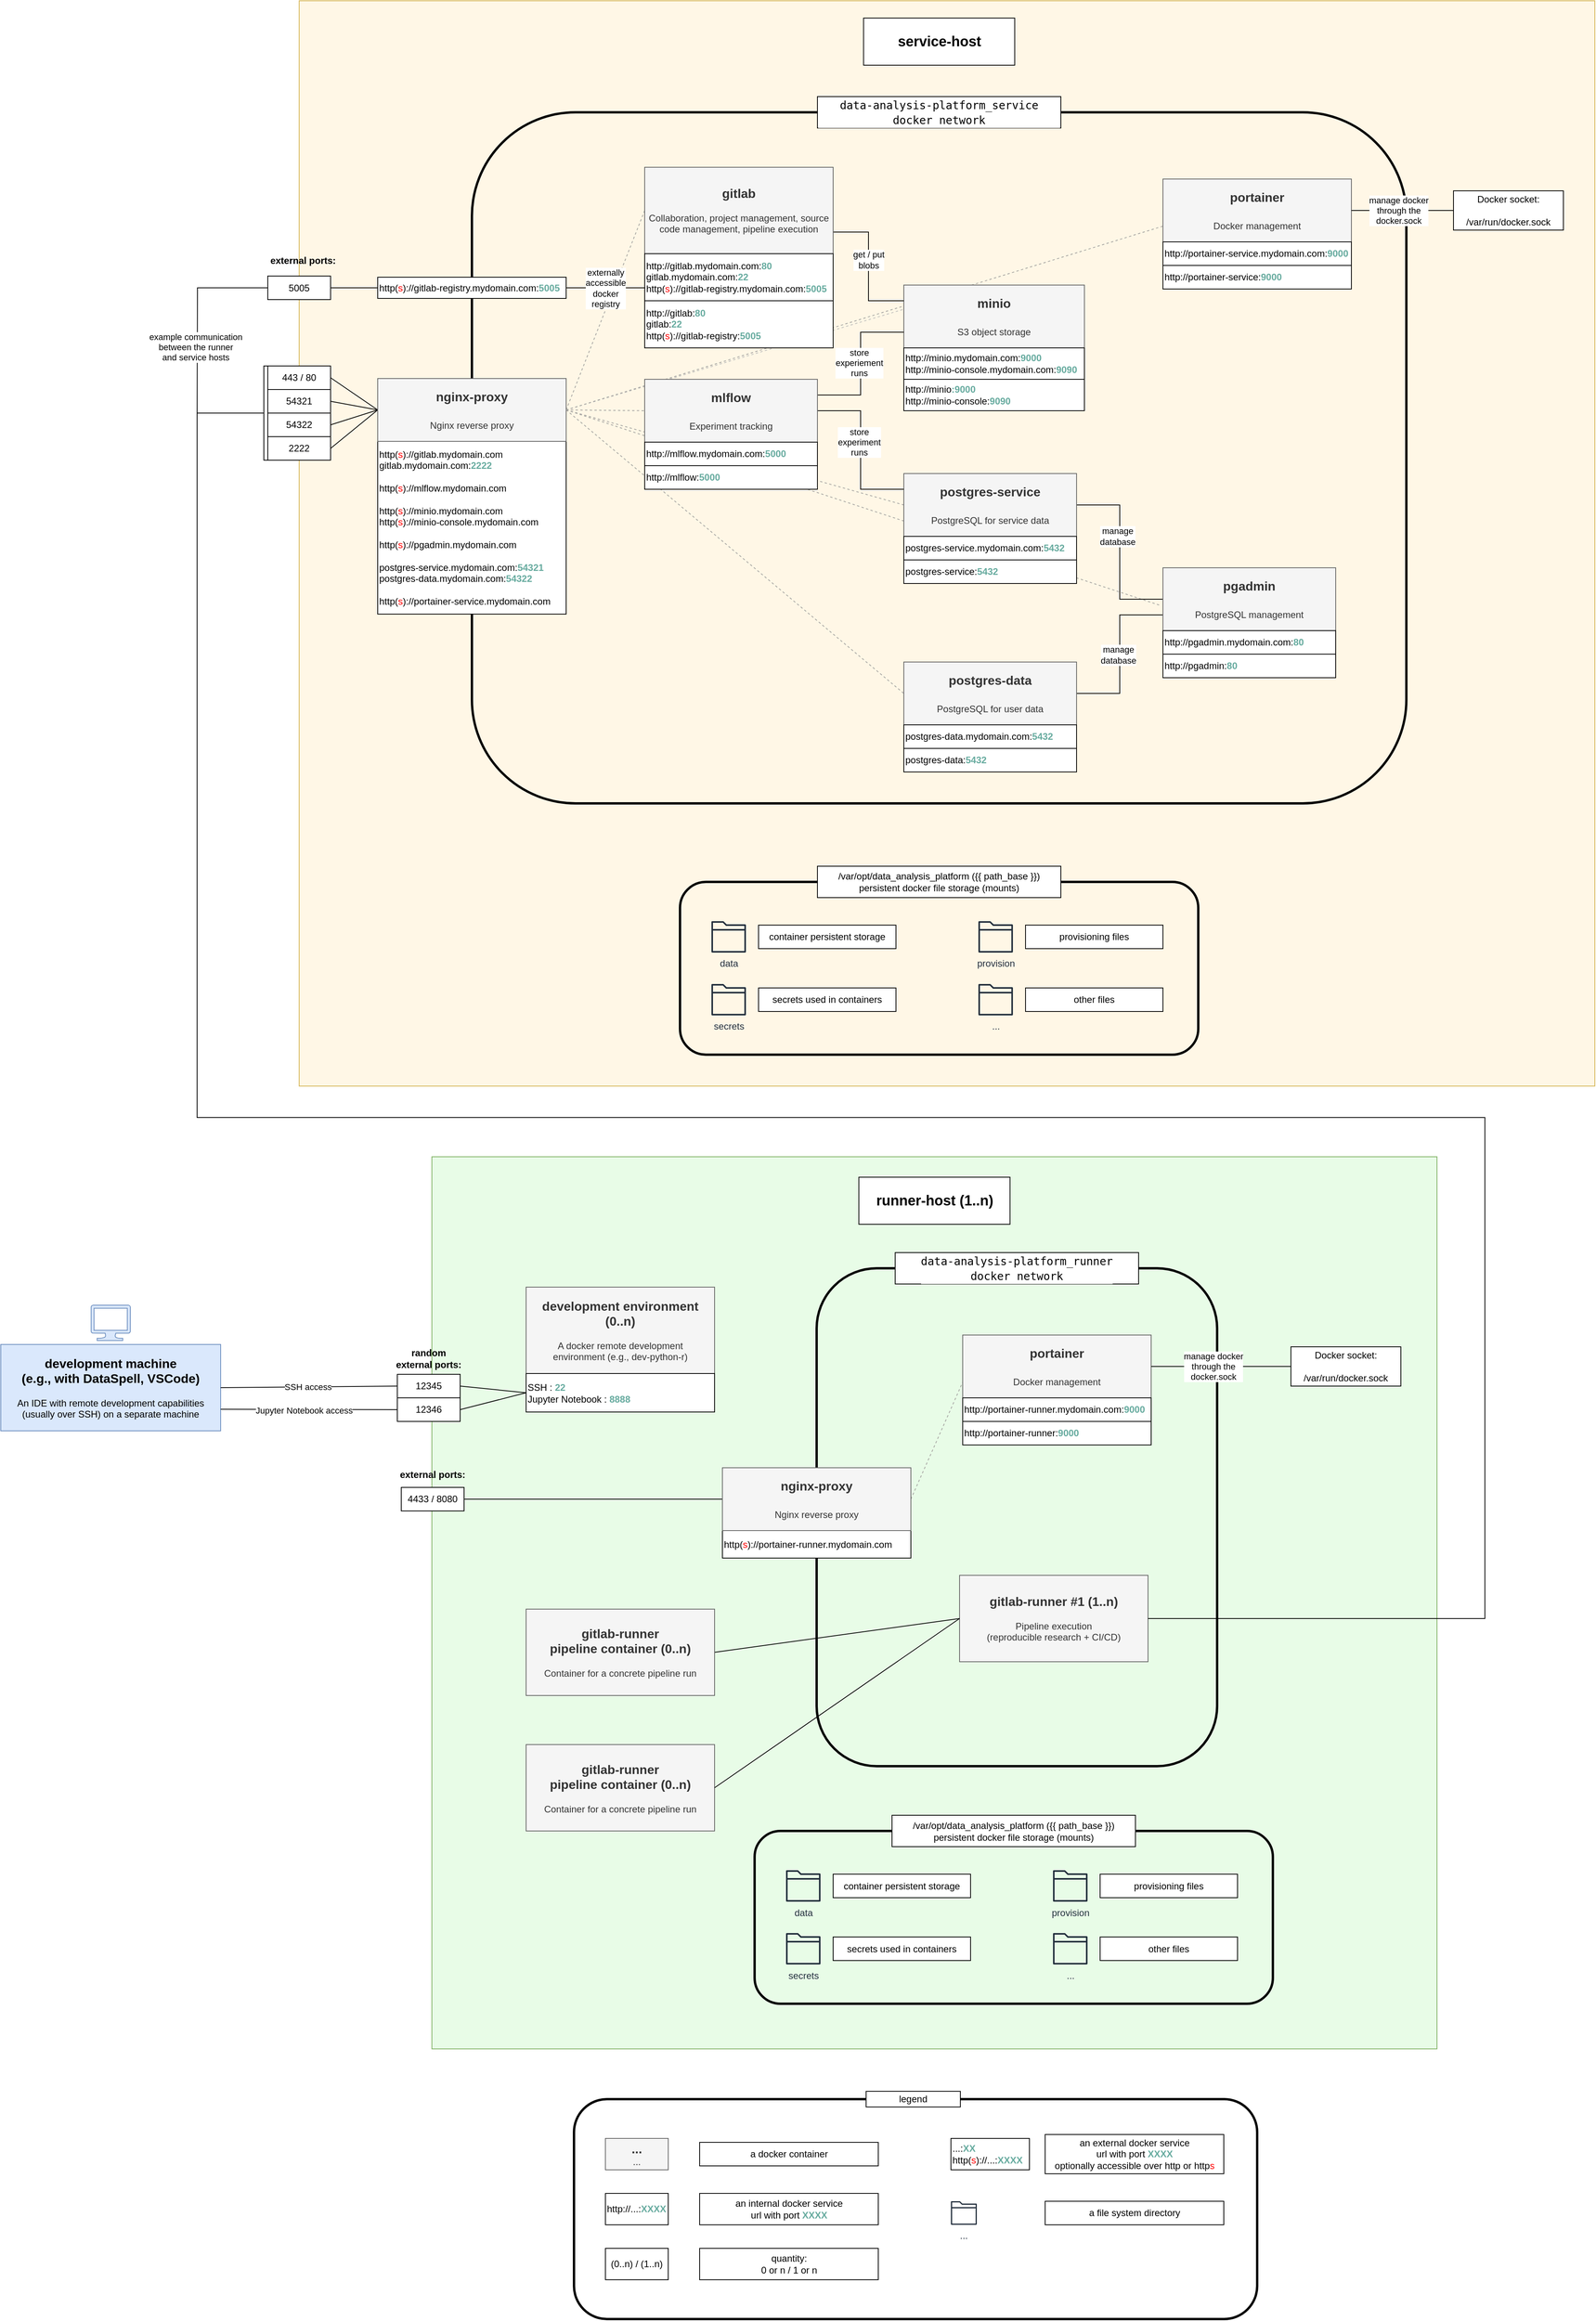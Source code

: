 <mxfile version="21.1.8" type="device">
  <diagram name="Page-1" id="2YF4GnCdR7P2hsEeMEEk">
    <mxGraphModel dx="3457" dy="1495" grid="1" gridSize="10" guides="1" tooltips="1" connect="1" arrows="1" fold="1" page="1" pageScale="1" pageWidth="850" pageHeight="1100" math="0" shadow="0">
      <root>
        <mxCell id="0" />
        <mxCell id="1" parent="0" />
        <mxCell id="V2b90kkNqWV_B73Vr2Vg-79" value="" style="rounded=0;whiteSpace=wrap;html=1;fillColor=#FFF7E6;strokeColor=#d6b656;" vertex="1" parent="1">
          <mxGeometry x="80" y="838" width="1650" height="1382" as="geometry" />
        </mxCell>
        <mxCell id="V2b90kkNqWV_B73Vr2Vg-2" value="" style="rounded=1;whiteSpace=wrap;html=1;fillColor=none;strokeWidth=3;" vertex="1" parent="1">
          <mxGeometry x="300" y="980" width="1190" height="880" as="geometry" />
        </mxCell>
        <mxCell id="V2b90kkNqWV_B73Vr2Vg-45" style="rounded=0;orthogonalLoop=1;jettySize=auto;html=1;exitX=1;exitY=0.5;exitDx=0;exitDy=0;entryX=0;entryY=0.5;entryDx=0;entryDy=0;strokeColor=#A6A5A2;dashed=1;endArrow=none;endFill=0;" edge="1" parent="1" source="V2b90kkNqWV_B73Vr2Vg-10" target="V2b90kkNqWV_B73Vr2Vg-9">
          <mxGeometry relative="1" as="geometry" />
        </mxCell>
        <mxCell id="V2b90kkNqWV_B73Vr2Vg-47" style="rounded=0;orthogonalLoop=1;jettySize=auto;html=1;exitX=1;exitY=0.5;exitDx=0;exitDy=0;entryX=0.003;entryY=0.382;entryDx=0;entryDy=0;strokeColor=#C2C1BE;dashed=1;endArrow=none;endFill=0;entryPerimeter=0;" edge="1" parent="1" source="V2b90kkNqWV_B73Vr2Vg-10" target="V2b90kkNqWV_B73Vr2Vg-7">
          <mxGeometry relative="1" as="geometry">
            <mxPoint x="440" y="1440" as="sourcePoint" />
            <mxPoint x="540" y="1125" as="targetPoint" />
          </mxGeometry>
        </mxCell>
        <mxCell id="V2b90kkNqWV_B73Vr2Vg-48" style="rounded=0;orthogonalLoop=1;jettySize=auto;html=1;exitX=1;exitY=0.5;exitDx=0;exitDy=0;entryX=0;entryY=0.5;entryDx=0;entryDy=0;strokeColor=#A6A5A2;dashed=1;endArrow=none;endFill=0;" edge="1" parent="1" source="V2b90kkNqWV_B73Vr2Vg-10" target="V2b90kkNqWV_B73Vr2Vg-5">
          <mxGeometry relative="1" as="geometry">
            <mxPoint x="450" y="1450" as="sourcePoint" />
            <mxPoint x="550" y="1135" as="targetPoint" />
          </mxGeometry>
        </mxCell>
        <mxCell id="V2b90kkNqWV_B73Vr2Vg-49" style="rounded=0;orthogonalLoop=1;jettySize=auto;html=1;exitX=1;exitY=0.5;exitDx=0;exitDy=0;entryX=0;entryY=0.5;entryDx=0;entryDy=0;strokeColor=#A6A5A2;dashed=1;endArrow=none;endFill=0;" edge="1" parent="1" source="V2b90kkNqWV_B73Vr2Vg-10" target="V2b90kkNqWV_B73Vr2Vg-6">
          <mxGeometry relative="1" as="geometry">
            <mxPoint x="460" y="1460" as="sourcePoint" />
            <mxPoint x="560" y="1145" as="targetPoint" />
          </mxGeometry>
        </mxCell>
        <mxCell id="V2b90kkNqWV_B73Vr2Vg-50" style="rounded=0;orthogonalLoop=1;jettySize=auto;html=1;exitX=1;exitY=0.5;exitDx=0;exitDy=0;entryX=-0.01;entryY=0.604;entryDx=0;entryDy=0;strokeColor=#A6A5A2;dashed=1;endArrow=none;endFill=0;entryPerimeter=0;" edge="1" parent="1" source="V2b90kkNqWV_B73Vr2Vg-10" target="V2b90kkNqWV_B73Vr2Vg-4">
          <mxGeometry relative="1" as="geometry">
            <mxPoint x="470" y="1470" as="sourcePoint" />
            <mxPoint x="570" y="1155" as="targetPoint" />
          </mxGeometry>
        </mxCell>
        <mxCell id="V2b90kkNqWV_B73Vr2Vg-51" style="rounded=0;orthogonalLoop=1;jettySize=auto;html=1;exitX=1;exitY=0.5;exitDx=0;exitDy=0;entryX=0;entryY=0.75;entryDx=0;entryDy=0;strokeColor=#A6A5A2;dashed=1;endArrow=none;endFill=0;" edge="1" parent="1" source="V2b90kkNqWV_B73Vr2Vg-10" target="V2b90kkNqWV_B73Vr2Vg-3">
          <mxGeometry relative="1" as="geometry">
            <mxPoint x="480" y="1480" as="sourcePoint" />
            <mxPoint x="580" y="1165" as="targetPoint" />
          </mxGeometry>
        </mxCell>
        <mxCell id="V2b90kkNqWV_B73Vr2Vg-3" value="&lt;div&gt;&lt;font size=&quot;1&quot;&gt;&lt;b&gt;&lt;font style=&quot;font-size: 16px;&quot;&gt;portainer&lt;/font&gt;&lt;/b&gt;&lt;/font&gt;&lt;/div&gt;&lt;div&gt;&lt;font size=&quot;1&quot;&gt;&lt;b&gt;&lt;font style=&quot;font-size: 16px;&quot;&gt;&lt;br&gt;&lt;/font&gt;&lt;/b&gt;&lt;/font&gt;&lt;/div&gt;Docker management" style="rounded=0;whiteSpace=wrap;html=1;fillColor=#f5f5f5;fontColor=#333333;strokeColor=#666666;" vertex="1" parent="1">
          <mxGeometry x="1180" y="1065" width="240" height="80" as="geometry" />
        </mxCell>
        <mxCell id="V2b90kkNqWV_B73Vr2Vg-40" style="edgeStyle=orthogonalEdgeStyle;rounded=0;orthogonalLoop=1;jettySize=auto;html=1;exitX=0;exitY=0.5;exitDx=0;exitDy=0;entryX=1;entryY=0.5;entryDx=0;entryDy=0;endArrow=none;endFill=0;" edge="1" parent="1" source="V2b90kkNqWV_B73Vr2Vg-4" target="V2b90kkNqWV_B73Vr2Vg-5">
          <mxGeometry relative="1" as="geometry" />
        </mxCell>
        <mxCell id="V2b90kkNqWV_B73Vr2Vg-73" value="&lt;div&gt;manage&lt;/div&gt;&lt;div&gt;database&lt;/div&gt;" style="edgeLabel;html=1;align=center;verticalAlign=middle;resizable=0;points=[];" vertex="1" connectable="0" parent="V2b90kkNqWV_B73Vr2Vg-40">
          <mxGeometry x="0.217" y="3" relative="1" as="geometry">
            <mxPoint y="5" as="offset" />
          </mxGeometry>
        </mxCell>
        <mxCell id="V2b90kkNqWV_B73Vr2Vg-41" style="edgeStyle=orthogonalEdgeStyle;rounded=0;orthogonalLoop=1;jettySize=auto;html=1;exitX=0;exitY=0.75;exitDx=0;exitDy=0;entryX=1;entryY=0.5;entryDx=0;entryDy=0;endArrow=none;endFill=0;" edge="1" parent="1" source="V2b90kkNqWV_B73Vr2Vg-4" target="V2b90kkNqWV_B73Vr2Vg-6">
          <mxGeometry relative="1" as="geometry" />
        </mxCell>
        <mxCell id="V2b90kkNqWV_B73Vr2Vg-74" value="manage &lt;br&gt;database" style="edgeLabel;html=1;align=center;verticalAlign=middle;resizable=0;points=[];" vertex="1" connectable="0" parent="V2b90kkNqWV_B73Vr2Vg-41">
          <mxGeometry x="-0.111" y="-2" relative="1" as="geometry">
            <mxPoint y="12" as="offset" />
          </mxGeometry>
        </mxCell>
        <mxCell id="V2b90kkNqWV_B73Vr2Vg-4" value="&lt;div&gt;&lt;font size=&quot;1&quot;&gt;&lt;b&gt;&lt;font style=&quot;font-size: 16px;&quot;&gt;pgadmin&lt;/font&gt;&lt;/b&gt;&lt;/font&gt;&lt;/div&gt;&lt;div&gt;&lt;font size=&quot;1&quot;&gt;&lt;b&gt;&lt;font style=&quot;font-size: 16px;&quot;&gt;&lt;br&gt;&lt;/font&gt;&lt;/b&gt;&lt;/font&gt;&lt;/div&gt;PostgreSQL management" style="rounded=0;whiteSpace=wrap;html=1;fillColor=#f5f5f5;fontColor=#333333;strokeColor=#666666;" vertex="1" parent="1">
          <mxGeometry x="1180" y="1560" width="220" height="80" as="geometry" />
        </mxCell>
        <mxCell id="V2b90kkNqWV_B73Vr2Vg-5" value="&lt;div&gt;&lt;b&gt;&lt;font style=&quot;font-size: 16px;&quot;&gt;postgres-service&lt;/font&gt;&lt;/b&gt;&lt;/div&gt;&lt;div&gt;&lt;b&gt;&lt;font style=&quot;font-size: 16px;&quot;&gt;&lt;br&gt;&lt;/font&gt;&lt;/b&gt;&lt;/div&gt;PostgreSQL for service data" style="rounded=0;whiteSpace=wrap;html=1;fillColor=#f5f5f5;fontColor=#333333;strokeColor=#666666;" vertex="1" parent="1">
          <mxGeometry x="850" y="1440" width="220" height="80" as="geometry" />
        </mxCell>
        <mxCell id="V2b90kkNqWV_B73Vr2Vg-6" value="&lt;div&gt;&lt;b&gt;&lt;font style=&quot;font-size: 16px;&quot;&gt;postgres-data&lt;/font&gt;&lt;/b&gt;&lt;/div&gt;&lt;div&gt;&lt;b&gt;&lt;font style=&quot;font-size: 16px;&quot;&gt;&lt;br&gt;&lt;/font&gt;&lt;/b&gt;&lt;/div&gt;PostgreSQL for user data" style="rounded=0;whiteSpace=wrap;html=1;fillColor=#f5f5f5;fontColor=#333333;strokeColor=#666666;" vertex="1" parent="1">
          <mxGeometry x="850" y="1680" width="220" height="80" as="geometry" />
        </mxCell>
        <mxCell id="V2b90kkNqWV_B73Vr2Vg-7" value="&lt;div&gt;&lt;font size=&quot;1&quot;&gt;&lt;b&gt;&lt;font style=&quot;font-size: 16px;&quot;&gt;minio&lt;/font&gt;&lt;/b&gt;&lt;/font&gt;&lt;/div&gt;&lt;div&gt;&lt;font size=&quot;1&quot;&gt;&lt;b&gt;&lt;font style=&quot;font-size: 16px;&quot;&gt;&lt;br&gt;&lt;/font&gt;&lt;/b&gt;&lt;/font&gt;&lt;/div&gt;S3 object storage" style="rounded=0;whiteSpace=wrap;html=1;fillColor=#f5f5f5;fontColor=#333333;strokeColor=#666666;" vertex="1" parent="1">
          <mxGeometry x="850" y="1200" width="230" height="80" as="geometry" />
        </mxCell>
        <mxCell id="V2b90kkNqWV_B73Vr2Vg-42" style="edgeStyle=orthogonalEdgeStyle;rounded=0;orthogonalLoop=1;jettySize=auto;html=1;exitX=1;exitY=0.25;exitDx=0;exitDy=0;entryX=0;entryY=0.75;entryDx=0;entryDy=0;endArrow=none;endFill=0;" edge="1" parent="1" source="V2b90kkNqWV_B73Vr2Vg-8" target="V2b90kkNqWV_B73Vr2Vg-7">
          <mxGeometry relative="1" as="geometry" />
        </mxCell>
        <mxCell id="V2b90kkNqWV_B73Vr2Vg-76" value="store&lt;br&gt;experiement&lt;br&gt;runs" style="edgeLabel;html=1;align=center;verticalAlign=middle;resizable=0;points=[];" vertex="1" connectable="0" parent="V2b90kkNqWV_B73Vr2Vg-42">
          <mxGeometry x="0.097" y="2" relative="1" as="geometry">
            <mxPoint y="8" as="offset" />
          </mxGeometry>
        </mxCell>
        <mxCell id="V2b90kkNqWV_B73Vr2Vg-43" style="edgeStyle=orthogonalEdgeStyle;rounded=0;orthogonalLoop=1;jettySize=auto;html=1;exitX=1;exitY=0.5;exitDx=0;exitDy=0;entryX=0;entryY=0.25;entryDx=0;entryDy=0;endArrow=none;endFill=0;" edge="1" parent="1" source="V2b90kkNqWV_B73Vr2Vg-8" target="V2b90kkNqWV_B73Vr2Vg-5">
          <mxGeometry relative="1" as="geometry" />
        </mxCell>
        <mxCell id="V2b90kkNqWV_B73Vr2Vg-75" value="store&lt;br&gt;experiment&lt;br&gt;runs" style="edgeLabel;html=1;align=center;verticalAlign=middle;resizable=0;points=[];" vertex="1" connectable="0" parent="V2b90kkNqWV_B73Vr2Vg-43">
          <mxGeometry x="-0.095" y="-2" relative="1" as="geometry">
            <mxPoint as="offset" />
          </mxGeometry>
        </mxCell>
        <mxCell id="V2b90kkNqWV_B73Vr2Vg-8" value="&lt;div&gt;&lt;font size=&quot;1&quot;&gt;&lt;b&gt;&lt;font style=&quot;font-size: 16px;&quot;&gt;mlflow&lt;/font&gt;&lt;/b&gt;&lt;/font&gt;&lt;/div&gt;&lt;div&gt;&lt;font size=&quot;1&quot;&gt;&lt;b&gt;&lt;font style=&quot;font-size: 16px;&quot;&gt;&lt;br&gt;&lt;/font&gt;&lt;/b&gt;&lt;/font&gt;&lt;/div&gt;Experiment tracking" style="rounded=0;whiteSpace=wrap;html=1;fillColor=#f5f5f5;fontColor=#333333;strokeColor=#666666;" vertex="1" parent="1">
          <mxGeometry x="520" y="1320" width="220" height="80" as="geometry" />
        </mxCell>
        <mxCell id="V2b90kkNqWV_B73Vr2Vg-44" style="edgeStyle=orthogonalEdgeStyle;rounded=0;orthogonalLoop=1;jettySize=auto;html=1;exitX=1;exitY=0.75;exitDx=0;exitDy=0;entryX=0;entryY=0.25;entryDx=0;entryDy=0;endArrow=none;endFill=0;" edge="1" parent="1" source="V2b90kkNqWV_B73Vr2Vg-9" target="V2b90kkNqWV_B73Vr2Vg-7">
          <mxGeometry relative="1" as="geometry" />
        </mxCell>
        <mxCell id="V2b90kkNqWV_B73Vr2Vg-77" value="get / put&lt;br&gt;blobs" style="edgeLabel;html=1;align=center;verticalAlign=middle;resizable=0;points=[];" vertex="1" connectable="0" parent="V2b90kkNqWV_B73Vr2Vg-44">
          <mxGeometry x="-0.099" relative="1" as="geometry">
            <mxPoint as="offset" />
          </mxGeometry>
        </mxCell>
        <mxCell id="V2b90kkNqWV_B73Vr2Vg-9" value="&lt;div&gt;&lt;font size=&quot;1&quot;&gt;&lt;b style=&quot;font-size: 16px;&quot;&gt;gitlab&lt;/b&gt;&lt;/font&gt;&lt;/div&gt;&lt;br&gt;Collaboration, project management, source code management, pipeline execution" style="rounded=0;whiteSpace=wrap;html=1;fillColor=#f5f5f5;fontColor=#333333;strokeColor=#666666;" vertex="1" parent="1">
          <mxGeometry x="520" y="1050" width="240" height="110" as="geometry" />
        </mxCell>
        <mxCell id="V2b90kkNqWV_B73Vr2Vg-20" value="&lt;div align=&quot;left&quot;&gt;http://pgadmin.mydomain.com:&lt;font color=&quot;#67ab9f&quot;&gt;&lt;b&gt;80&lt;/b&gt;&lt;/font&gt;&lt;/div&gt;" style="text;html=1;strokeColor=default;fillColor=default;align=left;verticalAlign=middle;whiteSpace=wrap;rounded=0;" vertex="1" parent="1">
          <mxGeometry x="1180" y="1640" width="220" height="30" as="geometry" />
        </mxCell>
        <mxCell id="V2b90kkNqWV_B73Vr2Vg-23" value="&lt;div align=&quot;left&quot;&gt;postgres-service.mydomain.com:&lt;font color=&quot;#67ab9f&quot;&gt;&lt;b&gt;5432&lt;/b&gt;&lt;/font&gt;&lt;/div&gt;" style="text;html=1;strokeColor=default;fillColor=default;align=left;verticalAlign=middle;whiteSpace=wrap;rounded=0;" vertex="1" parent="1">
          <mxGeometry x="850" y="1520" width="220" height="30" as="geometry" />
        </mxCell>
        <mxCell id="V2b90kkNqWV_B73Vr2Vg-25" value="&lt;div align=&quot;left&quot;&gt;postgres-data.mydomain.com:&lt;font color=&quot;#67ab9f&quot;&gt;&lt;b&gt;5432&lt;/b&gt;&lt;/font&gt;&lt;/div&gt;" style="text;html=1;strokeColor=default;fillColor=default;align=left;verticalAlign=middle;whiteSpace=wrap;rounded=0;" vertex="1" parent="1">
          <mxGeometry x="850" y="1760" width="220" height="30" as="geometry" />
        </mxCell>
        <mxCell id="V2b90kkNqWV_B73Vr2Vg-26" value="&lt;div&gt;http://minio.mydomain.com:&lt;font color=&quot;#67ab9f&quot;&gt;&lt;b&gt;9000&lt;/b&gt;&lt;/font&gt;&lt;/div&gt;http://minio-console.mydomain.com:&lt;font color=&quot;#67ab9f&quot;&gt;&lt;b&gt;9090&lt;/b&gt;&lt;/font&gt;" style="text;html=1;strokeColor=default;fillColor=default;align=left;verticalAlign=middle;whiteSpace=wrap;rounded=0;" vertex="1" parent="1">
          <mxGeometry x="850" y="1280" width="230" height="40" as="geometry" />
        </mxCell>
        <mxCell id="V2b90kkNqWV_B73Vr2Vg-27" value="&lt;div align=&quot;left&quot;&gt;http://mlflow.mydomain.com:&lt;font color=&quot;#67ab9f&quot;&gt;&lt;b&gt;5000&lt;/b&gt;&lt;/font&gt;&lt;/div&gt;" style="text;html=1;strokeColor=default;fillColor=default;align=left;verticalAlign=middle;whiteSpace=wrap;rounded=0;" vertex="1" parent="1">
          <mxGeometry x="520" y="1400" width="220" height="30" as="geometry" />
        </mxCell>
        <mxCell id="V2b90kkNqWV_B73Vr2Vg-28" value="&lt;div align=&quot;left&quot;&gt;http://gitlab.mydomain.com:&lt;font color=&quot;#67ab9f&quot;&gt;&lt;b&gt;80&lt;/b&gt;&lt;/font&gt;&lt;/div&gt;&lt;div align=&quot;left&quot;&gt;gitlab.mydomain.com:&lt;font color=&quot;#67ab9f&quot;&gt;&lt;b&gt;22&lt;/b&gt;&lt;/font&gt;&lt;/div&gt;&lt;div&gt;&lt;div align=&quot;left&quot;&gt;http(&lt;font color=&quot;#ff0000&quot;&gt;s&lt;/font&gt;)://gitlab-registry.mydomain.com:&lt;font color=&quot;#67ab9f&quot;&gt;&lt;b&gt;5005&lt;/b&gt;&lt;/font&gt;&lt;/div&gt;&lt;/div&gt;" style="text;html=1;strokeColor=default;fillColor=default;align=left;verticalAlign=middle;whiteSpace=wrap;rounded=0;" vertex="1" parent="1">
          <mxGeometry x="520" y="1160" width="240" height="60" as="geometry" />
        </mxCell>
        <mxCell id="V2b90kkNqWV_B73Vr2Vg-29" value="&lt;div align=&quot;left&quot;&gt;http://portainer-service.mydomain.com:&lt;font color=&quot;#67ab9f&quot;&gt;&lt;b&gt;9000&lt;/b&gt;&lt;/font&gt;&lt;/div&gt;" style="text;html=1;strokeColor=default;fillColor=default;align=left;verticalAlign=middle;whiteSpace=wrap;rounded=0;" vertex="1" parent="1">
          <mxGeometry x="1180" y="1145" width="240" height="30" as="geometry" />
        </mxCell>
        <mxCell id="V2b90kkNqWV_B73Vr2Vg-60" style="rounded=0;orthogonalLoop=1;jettySize=auto;html=1;exitX=0;exitY=0.5;exitDx=0;exitDy=0;entryX=1;entryY=0.5;entryDx=0;entryDy=0;endArrow=none;endFill=0;" edge="1" parent="1" source="V2b90kkNqWV_B73Vr2Vg-10" target="V2b90kkNqWV_B73Vr2Vg-55">
          <mxGeometry relative="1" as="geometry" />
        </mxCell>
        <mxCell id="V2b90kkNqWV_B73Vr2Vg-61" style="rounded=0;orthogonalLoop=1;jettySize=auto;html=1;exitX=0;exitY=0.5;exitDx=0;exitDy=0;entryX=1;entryY=0.5;entryDx=0;entryDy=0;endArrow=none;endFill=0;" edge="1" parent="1" source="V2b90kkNqWV_B73Vr2Vg-10" target="V2b90kkNqWV_B73Vr2Vg-56">
          <mxGeometry relative="1" as="geometry" />
        </mxCell>
        <mxCell id="V2b90kkNqWV_B73Vr2Vg-62" style="rounded=0;orthogonalLoop=1;jettySize=auto;html=1;exitX=0;exitY=0.5;exitDx=0;exitDy=0;entryX=1;entryY=0.5;entryDx=0;entryDy=0;endArrow=none;endFill=0;" edge="1" parent="1" source="V2b90kkNqWV_B73Vr2Vg-10" target="V2b90kkNqWV_B73Vr2Vg-57">
          <mxGeometry relative="1" as="geometry" />
        </mxCell>
        <mxCell id="V2b90kkNqWV_B73Vr2Vg-36" value="&lt;div align=&quot;left&quot;&gt;http(&lt;font color=&quot;#ff0000&quot;&gt;s&lt;/font&gt;)://gitlab.mydomain.com&lt;/div&gt;&lt;div align=&quot;left&quot;&gt;gitlab.mydomain.com:&lt;font color=&quot;#67ab9f&quot;&gt;&lt;b&gt;2222&lt;/b&gt;&lt;/font&gt;&lt;/div&gt;&lt;div&gt;&lt;div align=&quot;left&quot;&gt;&lt;font color=&quot;#67ab9f&quot;&gt;&lt;b&gt;&lt;br&gt;&lt;/b&gt;&lt;/font&gt;&lt;/div&gt;&lt;div align=&quot;left&quot;&gt;&lt;div align=&quot;left&quot;&gt;http(&lt;font color=&quot;#ff0000&quot;&gt;s&lt;/font&gt;)://mlflow.mydomain.com&lt;/div&gt;&lt;div align=&quot;left&quot;&gt;&lt;br&gt;&lt;/div&gt;&lt;div align=&quot;left&quot;&gt;&lt;div&gt;&lt;div align=&quot;left&quot;&gt;http(&lt;font color=&quot;#ff0000&quot;&gt;s&lt;/font&gt;)://minio.mydomain.com&lt;/div&gt;&lt;/div&gt;&lt;div align=&quot;left&quot;&gt;http(&lt;font color=&quot;#ff0000&quot;&gt;s&lt;/font&gt;)://minio-console.mydomain.com&lt;/div&gt;&lt;div align=&quot;left&quot;&gt;&lt;br&gt;&lt;/div&gt;&lt;div align=&quot;left&quot;&gt;&lt;div align=&quot;left&quot;&gt;http(&lt;font color=&quot;#ff0000&quot;&gt;s&lt;/font&gt;)://pgadmin.mydomain.com&lt;/div&gt;&lt;div align=&quot;left&quot;&gt;&lt;br&gt;&lt;/div&gt;&lt;div align=&quot;left&quot;&gt;&lt;div align=&quot;left&quot;&gt;postgres-service.mydomain.com:&lt;font color=&quot;#67ab9f&quot;&gt;&lt;b&gt;54321&lt;/b&gt;&lt;/font&gt;&lt;/div&gt;&lt;div align=&quot;left&quot;&gt;&lt;div align=&quot;left&quot;&gt;postgres-data.mydomain.com:&lt;font color=&quot;#67ab9f&quot;&gt;&lt;b&gt;54322&lt;/b&gt;&lt;/font&gt;&lt;/div&gt;&lt;/div&gt;&lt;/div&gt;&lt;/div&gt;&lt;/div&gt;&lt;/div&gt;&lt;/div&gt;&lt;div&gt;&lt;br&gt;&lt;/div&gt;&lt;div&gt;&lt;div align=&quot;left&quot;&gt;http(&lt;font color=&quot;#ff0000&quot;&gt;s&lt;/font&gt;)://portainer-service.mydomain.com&lt;/div&gt;&lt;/div&gt;" style="text;html=1;strokeColor=default;fillColor=default;align=left;verticalAlign=middle;whiteSpace=wrap;rounded=0;" vertex="1" parent="1">
          <mxGeometry x="180" y="1399" width="240" height="220" as="geometry" />
        </mxCell>
        <mxCell id="V2b90kkNqWV_B73Vr2Vg-63" style="rounded=0;orthogonalLoop=1;jettySize=auto;html=1;exitX=0;exitY=0.5;exitDx=0;exitDy=0;entryX=1;entryY=0.5;entryDx=0;entryDy=0;endArrow=none;endFill=0;" edge="1" parent="1" source="V2b90kkNqWV_B73Vr2Vg-10" target="V2b90kkNqWV_B73Vr2Vg-58">
          <mxGeometry relative="1" as="geometry" />
        </mxCell>
        <mxCell id="V2b90kkNqWV_B73Vr2Vg-10" value="&lt;div&gt;&lt;b&gt;&lt;font style=&quot;font-size: 16px;&quot;&gt;nginx-proxy&lt;/font&gt;&lt;/b&gt;&lt;/div&gt;&lt;div&gt;&lt;b&gt;&lt;font style=&quot;font-size: 16px;&quot;&gt;&lt;br&gt;&lt;/font&gt;&lt;/b&gt;&lt;/div&gt;Nginx reverse proxy" style="rounded=0;whiteSpace=wrap;html=1;fillColor=#f5f5f5;fontColor=#333333;strokeColor=#666666;" vertex="1" parent="1">
          <mxGeometry x="180" y="1319" width="240" height="80" as="geometry" />
        </mxCell>
        <mxCell id="V2b90kkNqWV_B73Vr2Vg-52" style="edgeStyle=orthogonalEdgeStyle;rounded=0;orthogonalLoop=1;jettySize=auto;html=1;exitX=1;exitY=0.5;exitDx=0;exitDy=0;entryX=0.003;entryY=0.674;entryDx=0;entryDy=0;entryPerimeter=0;endArrow=none;endFill=0;" edge="1" parent="1" source="V2b90kkNqWV_B73Vr2Vg-38">
          <mxGeometry relative="1" as="geometry">
            <mxPoint x="520.72" y="1203.44" as="targetPoint" />
          </mxGeometry>
        </mxCell>
        <mxCell id="V2b90kkNqWV_B73Vr2Vg-78" value="externally&lt;br&gt;accessible&lt;br&gt;docker&lt;br&gt;registry" style="edgeLabel;html=1;align=center;verticalAlign=middle;resizable=0;points=[];" vertex="1" connectable="0" parent="V2b90kkNqWV_B73Vr2Vg-52">
          <mxGeometry x="-0.266" y="1" relative="1" as="geometry">
            <mxPoint x="13" y="1" as="offset" />
          </mxGeometry>
        </mxCell>
        <mxCell id="V2b90kkNqWV_B73Vr2Vg-38" value="&lt;div align=&quot;left&quot;&gt;http(&lt;font color=&quot;#ff0000&quot;&gt;s&lt;/font&gt;)://gitlab-registry.mydomain.com:&lt;font color=&quot;#67ab9f&quot;&gt;&lt;b&gt;5005&lt;/b&gt;&lt;/font&gt;&lt;/div&gt;" style="text;html=1;strokeColor=default;fillColor=default;align=left;verticalAlign=middle;whiteSpace=wrap;rounded=0;" vertex="1" parent="1">
          <mxGeometry x="180" y="1190" width="240" height="27" as="geometry" />
        </mxCell>
        <mxCell id="V2b90kkNqWV_B73Vr2Vg-46" style="rounded=0;orthogonalLoop=1;jettySize=auto;html=1;exitX=1;exitY=0.5;exitDx=0;exitDy=0;entryX=0;entryY=0.5;entryDx=0;entryDy=0;strokeColor=#A6A5A2;dashed=1;endArrow=none;endFill=0;" edge="1" parent="1" source="V2b90kkNqWV_B73Vr2Vg-10" target="V2b90kkNqWV_B73Vr2Vg-8">
          <mxGeometry relative="1" as="geometry">
            <mxPoint x="450" y="1790" as="sourcePoint" />
            <mxPoint x="550" y="1475" as="targetPoint" />
          </mxGeometry>
        </mxCell>
        <mxCell id="V2b90kkNqWV_B73Vr2Vg-80" style="edgeStyle=orthogonalEdgeStyle;rounded=0;orthogonalLoop=1;jettySize=auto;html=1;endArrow=none;endFill=0;" edge="1" parent="1" source="V2b90kkNqWV_B73Vr2Vg-53" target="V2b90kkNqWV_B73Vr2Vg-3">
          <mxGeometry relative="1" as="geometry">
            <Array as="points">
              <mxPoint x="1450" y="1105" />
              <mxPoint x="1450" y="1105" />
            </Array>
          </mxGeometry>
        </mxCell>
        <mxCell id="V2b90kkNqWV_B73Vr2Vg-81" value="manage docker&lt;br&gt;through the&lt;br&gt;docker.sock" style="edgeLabel;html=1;align=center;verticalAlign=middle;resizable=0;points=[];" vertex="1" connectable="0" parent="V2b90kkNqWV_B73Vr2Vg-80">
          <mxGeometry x="0.213" y="2" relative="1" as="geometry">
            <mxPoint x="9" y="-2" as="offset" />
          </mxGeometry>
        </mxCell>
        <mxCell id="V2b90kkNqWV_B73Vr2Vg-53" value="&lt;div&gt;Docker socket:&lt;/div&gt;&lt;div&gt;&lt;br&gt;&lt;/div&gt;&lt;div&gt;/var/run/docker.sock&lt;/div&gt;" style="text;html=1;strokeColor=default;fillColor=default;align=center;verticalAlign=middle;whiteSpace=wrap;rounded=0;" vertex="1" parent="1">
          <mxGeometry x="1550" y="1080" width="140" height="50" as="geometry" />
        </mxCell>
        <mxCell id="V2b90kkNqWV_B73Vr2Vg-54" value="&lt;div style=&quot;color: rgb(0, 0, 0); background-color: rgb(255, 255, 255); font-family: &amp;quot;Droid Sans Mono&amp;quot;, &amp;quot;monospace&amp;quot;, monospace; font-weight: normal; font-size: 14px; line-height: 19px;&quot;&gt;&lt;div&gt;data-analysis-platform_service docker network&lt;br&gt;&lt;/div&gt;&lt;/div&gt;" style="text;html=1;strokeColor=default;fillColor=default;align=center;verticalAlign=middle;whiteSpace=wrap;rounded=0;" vertex="1" parent="1">
          <mxGeometry x="740" y="960" width="310" height="40" as="geometry" />
        </mxCell>
        <mxCell id="V2b90kkNqWV_B73Vr2Vg-55" value="443 / 80" style="text;html=1;strokeColor=default;fillColor=default;align=center;verticalAlign=middle;whiteSpace=wrap;rounded=0;" vertex="1" parent="1">
          <mxGeometry x="40" y="1303" width="80" height="30" as="geometry" />
        </mxCell>
        <mxCell id="V2b90kkNqWV_B73Vr2Vg-56" value="54321" style="text;html=1;strokeColor=default;fillColor=default;align=center;verticalAlign=middle;whiteSpace=wrap;rounded=0;" vertex="1" parent="1">
          <mxGeometry x="40" y="1333" width="80" height="30" as="geometry" />
        </mxCell>
        <mxCell id="V2b90kkNqWV_B73Vr2Vg-57" value="54322" style="text;html=1;strokeColor=default;fillColor=default;align=center;verticalAlign=middle;whiteSpace=wrap;rounded=0;" vertex="1" parent="1">
          <mxGeometry x="40" y="1363" width="80" height="30" as="geometry" />
        </mxCell>
        <mxCell id="V2b90kkNqWV_B73Vr2Vg-58" value="2222" style="text;html=1;strokeColor=default;fillColor=default;align=center;verticalAlign=middle;whiteSpace=wrap;rounded=0;" vertex="1" parent="1">
          <mxGeometry x="40" y="1393" width="80" height="30" as="geometry" />
        </mxCell>
        <mxCell id="V2b90kkNqWV_B73Vr2Vg-64" style="edgeStyle=orthogonalEdgeStyle;rounded=0;orthogonalLoop=1;jettySize=auto;html=1;exitX=1;exitY=0.5;exitDx=0;exitDy=0;entryX=0;entryY=0.5;entryDx=0;entryDy=0;endArrow=none;endFill=0;" edge="1" parent="1" source="V2b90kkNqWV_B73Vr2Vg-59" target="V2b90kkNqWV_B73Vr2Vg-38">
          <mxGeometry relative="1" as="geometry" />
        </mxCell>
        <mxCell id="V2b90kkNqWV_B73Vr2Vg-234" style="edgeStyle=orthogonalEdgeStyle;rounded=0;orthogonalLoop=1;jettySize=auto;html=1;exitX=0;exitY=0.5;exitDx=0;exitDy=0;endArrow=none;endFill=0;" edge="1" parent="1" source="V2b90kkNqWV_B73Vr2Vg-59">
          <mxGeometry relative="1" as="geometry">
            <mxPoint x="-50" y="1370" as="targetPoint" />
          </mxGeometry>
        </mxCell>
        <mxCell id="V2b90kkNqWV_B73Vr2Vg-59" value="5005" style="text;html=1;strokeColor=default;fillColor=default;align=center;verticalAlign=middle;whiteSpace=wrap;rounded=0;" vertex="1" parent="1">
          <mxGeometry x="40" y="1188.5" width="80" height="30" as="geometry" />
        </mxCell>
        <mxCell id="V2b90kkNqWV_B73Vr2Vg-65" value="&lt;b&gt;external ports:&lt;/b&gt;" style="text;html=1;strokeColor=none;fillColor=none;align=center;verticalAlign=middle;whiteSpace=wrap;rounded=0;" vertex="1" parent="1">
          <mxGeometry x="40" y="1154" width="90" height="30" as="geometry" />
        </mxCell>
        <mxCell id="V2b90kkNqWV_B73Vr2Vg-66" value="&lt;div align=&quot;left&quot;&gt;http://pgadmin:&lt;font color=&quot;#67ab9f&quot;&gt;&lt;b&gt;80&lt;/b&gt;&lt;/font&gt;&lt;/div&gt;" style="text;html=1;strokeColor=default;fillColor=default;align=left;verticalAlign=middle;whiteSpace=wrap;rounded=0;" vertex="1" parent="1">
          <mxGeometry x="1180" y="1670" width="220" height="30" as="geometry" />
        </mxCell>
        <mxCell id="V2b90kkNqWV_B73Vr2Vg-67" value="&lt;div align=&quot;left&quot;&gt;http://portainer-service:&lt;font color=&quot;#67ab9f&quot;&gt;&lt;b&gt;9000&lt;/b&gt;&lt;/font&gt;&lt;/div&gt;" style="text;html=1;strokeColor=default;fillColor=default;align=left;verticalAlign=middle;whiteSpace=wrap;rounded=0;" vertex="1" parent="1">
          <mxGeometry x="1180" y="1175" width="240" height="30" as="geometry" />
        </mxCell>
        <mxCell id="V2b90kkNqWV_B73Vr2Vg-68" value="&lt;div align=&quot;left&quot;&gt;postgres-data:&lt;font color=&quot;#67ab9f&quot;&gt;&lt;b&gt;5432&lt;/b&gt;&lt;/font&gt;&lt;/div&gt;" style="text;html=1;strokeColor=default;fillColor=default;align=left;verticalAlign=middle;whiteSpace=wrap;rounded=0;" vertex="1" parent="1">
          <mxGeometry x="850" y="1790" width="220" height="30" as="geometry" />
        </mxCell>
        <mxCell id="V2b90kkNqWV_B73Vr2Vg-69" value="&lt;div align=&quot;left&quot;&gt;postgres-service:&lt;font color=&quot;#67ab9f&quot;&gt;&lt;b&gt;5432&lt;/b&gt;&lt;/font&gt;&lt;/div&gt;" style="text;html=1;strokeColor=default;fillColor=default;align=left;verticalAlign=middle;whiteSpace=wrap;rounded=0;" vertex="1" parent="1">
          <mxGeometry x="850.01" y="1550" width="220" height="30" as="geometry" />
        </mxCell>
        <mxCell id="V2b90kkNqWV_B73Vr2Vg-70" value="&lt;div&gt;http://minio&lt;font color=&quot;#67ab9f&quot;&gt;&lt;b&gt;:9000&lt;/b&gt;&lt;/font&gt;&lt;/div&gt;http://minio-console:&lt;font color=&quot;#67ab9f&quot;&gt;&lt;b&gt;9090&lt;/b&gt;&lt;/font&gt;" style="text;html=1;strokeColor=default;fillColor=default;align=left;verticalAlign=middle;whiteSpace=wrap;rounded=0;" vertex="1" parent="1">
          <mxGeometry x="850" y="1320" width="230" height="40" as="geometry" />
        </mxCell>
        <mxCell id="V2b90kkNqWV_B73Vr2Vg-71" value="&lt;div align=&quot;left&quot;&gt;http://mlflow:&lt;font color=&quot;#67ab9f&quot;&gt;&lt;b&gt;5000&lt;/b&gt;&lt;/font&gt;&lt;/div&gt;" style="text;html=1;strokeColor=default;fillColor=default;align=left;verticalAlign=middle;whiteSpace=wrap;rounded=0;" vertex="1" parent="1">
          <mxGeometry x="520" y="1430" width="220" height="30" as="geometry" />
        </mxCell>
        <mxCell id="V2b90kkNqWV_B73Vr2Vg-72" value="&lt;div align=&quot;left&quot;&gt;http://gitlab:&lt;font color=&quot;#67ab9f&quot;&gt;&lt;b&gt;80&lt;/b&gt;&lt;/font&gt;&lt;/div&gt;&lt;div align=&quot;left&quot;&gt;gitlab:&lt;font color=&quot;#67ab9f&quot;&gt;&lt;b&gt;22&lt;/b&gt;&lt;/font&gt;&lt;/div&gt;&lt;div&gt;&lt;div align=&quot;left&quot;&gt;http(&lt;font color=&quot;#ff0000&quot;&gt;s&lt;/font&gt;)://gitlab-registry:&lt;font color=&quot;#67ab9f&quot;&gt;&lt;b&gt;5005&lt;/b&gt;&lt;/font&gt;&lt;/div&gt;&lt;/div&gt;" style="text;html=1;strokeColor=default;fillColor=default;align=left;verticalAlign=middle;whiteSpace=wrap;rounded=0;" vertex="1" parent="1">
          <mxGeometry x="520" y="1220" width="240" height="60" as="geometry" />
        </mxCell>
        <mxCell id="V2b90kkNqWV_B73Vr2Vg-82" value="" style="rounded=1;whiteSpace=wrap;html=1;fillColor=none;strokeWidth=3;" vertex="1" parent="1">
          <mxGeometry x="565" y="1960" width="660" height="220" as="geometry" />
        </mxCell>
        <mxCell id="V2b90kkNqWV_B73Vr2Vg-83" value="/var/opt/data_analysis_platform ({{ path_base }})&lt;br&gt;persistent docker file storage (mounts)" style="text;html=1;strokeColor=default;fillColor=default;align=center;verticalAlign=middle;whiteSpace=wrap;rounded=0;" vertex="1" parent="1">
          <mxGeometry x="740" y="1940" width="310" height="40" as="geometry" />
        </mxCell>
        <mxCell id="V2b90kkNqWV_B73Vr2Vg-86" value="" style="group" vertex="1" connectable="0" parent="1">
          <mxGeometry x="605" y="2010" width="265" height="40" as="geometry" />
        </mxCell>
        <mxCell id="V2b90kkNqWV_B73Vr2Vg-84" value="data" style="sketch=0;outlineConnect=0;fontColor=#232F3E;gradientColor=none;fillColor=#232F3D;strokeColor=none;dashed=0;verticalLabelPosition=bottom;verticalAlign=top;align=center;html=1;fontSize=12;fontStyle=0;aspect=fixed;pointerEvents=1;shape=mxgraph.aws4.folder;" vertex="1" parent="V2b90kkNqWV_B73Vr2Vg-86">
          <mxGeometry width="43.94" height="40" as="geometry" />
        </mxCell>
        <mxCell id="V2b90kkNqWV_B73Vr2Vg-85" value="container persistent storage" style="text;html=1;strokeColor=default;fillColor=default;align=center;verticalAlign=middle;whiteSpace=wrap;rounded=0;" vertex="1" parent="V2b90kkNqWV_B73Vr2Vg-86">
          <mxGeometry x="60" y="5" width="175" height="30" as="geometry" />
        </mxCell>
        <mxCell id="V2b90kkNqWV_B73Vr2Vg-90" value="" style="group" vertex="1" connectable="0" parent="V2b90kkNqWV_B73Vr2Vg-86">
          <mxGeometry x="340" width="235" height="40" as="geometry" />
        </mxCell>
        <mxCell id="V2b90kkNqWV_B73Vr2Vg-91" value="provision" style="sketch=0;outlineConnect=0;fontColor=#232F3E;gradientColor=none;fillColor=#232F3D;strokeColor=none;dashed=0;verticalLabelPosition=bottom;verticalAlign=top;align=center;html=1;fontSize=12;fontStyle=0;aspect=fixed;pointerEvents=1;shape=mxgraph.aws4.folder;" vertex="1" parent="V2b90kkNqWV_B73Vr2Vg-90">
          <mxGeometry width="43.94" height="40" as="geometry" />
        </mxCell>
        <mxCell id="V2b90kkNqWV_B73Vr2Vg-92" value="provisioning files" style="text;html=1;strokeColor=default;fillColor=default;align=center;verticalAlign=middle;whiteSpace=wrap;rounded=0;" vertex="1" parent="V2b90kkNqWV_B73Vr2Vg-90">
          <mxGeometry x="60" y="5" width="175" height="30" as="geometry" />
        </mxCell>
        <mxCell id="V2b90kkNqWV_B73Vr2Vg-87" value="" style="group" vertex="1" connectable="0" parent="1">
          <mxGeometry x="605" y="2090" width="235" height="40" as="geometry" />
        </mxCell>
        <mxCell id="V2b90kkNqWV_B73Vr2Vg-88" value="secrets" style="sketch=0;outlineConnect=0;fontColor=#232F3E;gradientColor=none;fillColor=#232F3D;strokeColor=none;dashed=0;verticalLabelPosition=bottom;verticalAlign=top;align=center;html=1;fontSize=12;fontStyle=0;aspect=fixed;pointerEvents=1;shape=mxgraph.aws4.folder;" vertex="1" parent="V2b90kkNqWV_B73Vr2Vg-87">
          <mxGeometry width="43.94" height="40" as="geometry" />
        </mxCell>
        <mxCell id="V2b90kkNqWV_B73Vr2Vg-89" value="secrets used in containers" style="text;html=1;strokeColor=default;fillColor=default;align=center;verticalAlign=middle;whiteSpace=wrap;rounded=0;" vertex="1" parent="V2b90kkNqWV_B73Vr2Vg-87">
          <mxGeometry x="60" y="5" width="175" height="30" as="geometry" />
        </mxCell>
        <mxCell id="V2b90kkNqWV_B73Vr2Vg-99" value="" style="group" vertex="1" connectable="0" parent="1">
          <mxGeometry x="945" y="2090" width="235" height="40" as="geometry" />
        </mxCell>
        <mxCell id="V2b90kkNqWV_B73Vr2Vg-100" value="..." style="sketch=0;outlineConnect=0;fontColor=#232F3E;gradientColor=none;fillColor=#232F3D;strokeColor=none;dashed=0;verticalLabelPosition=bottom;verticalAlign=top;align=center;html=1;fontSize=12;fontStyle=0;aspect=fixed;pointerEvents=1;shape=mxgraph.aws4.folder;" vertex="1" parent="V2b90kkNqWV_B73Vr2Vg-99">
          <mxGeometry width="43.94" height="40" as="geometry" />
        </mxCell>
        <mxCell id="V2b90kkNqWV_B73Vr2Vg-101" value="other files" style="text;html=1;strokeColor=default;fillColor=default;align=center;verticalAlign=middle;whiteSpace=wrap;rounded=0;" vertex="1" parent="V2b90kkNqWV_B73Vr2Vg-99">
          <mxGeometry x="60" y="5" width="175" height="30" as="geometry" />
        </mxCell>
        <mxCell id="V2b90kkNqWV_B73Vr2Vg-105" value="&lt;font size=&quot;1&quot;&gt;&lt;b style=&quot;font-size: 18px;&quot;&gt;service-host&lt;/b&gt;&lt;/font&gt;" style="text;html=1;strokeColor=default;fillColor=default;align=center;verticalAlign=middle;whiteSpace=wrap;rounded=0;" vertex="1" parent="1">
          <mxGeometry x="798.75" y="860" width="192.5" height="60" as="geometry" />
        </mxCell>
        <mxCell id="V2b90kkNqWV_B73Vr2Vg-106" value="" style="rounded=0;whiteSpace=wrap;html=1;fillColor=#E8FCE7;strokeColor=#82b366;" vertex="1" parent="1">
          <mxGeometry x="249" y="2310" width="1280" height="1136" as="geometry" />
        </mxCell>
        <mxCell id="V2b90kkNqWV_B73Vr2Vg-107" value="" style="rounded=1;whiteSpace=wrap;html=1;fillColor=none;strokeWidth=3;" vertex="1" parent="1">
          <mxGeometry x="739" y="2452" width="510" height="634" as="geometry" />
        </mxCell>
        <mxCell id="V2b90kkNqWV_B73Vr2Vg-113" style="rounded=0;orthogonalLoop=1;jettySize=auto;html=1;exitX=1;exitY=0.5;exitDx=0;exitDy=0;entryX=0;entryY=0.75;entryDx=0;entryDy=0;strokeColor=#A6A5A2;dashed=1;endArrow=none;endFill=0;" edge="1" source="V2b90kkNqWV_B73Vr2Vg-150" target="V2b90kkNqWV_B73Vr2Vg-114" parent="1">
          <mxGeometry relative="1" as="geometry">
            <mxPoint x="499" y="2952" as="sourcePoint" />
            <mxPoint x="599" y="2637" as="targetPoint" />
          </mxGeometry>
        </mxCell>
        <mxCell id="V2b90kkNqWV_B73Vr2Vg-114" value="&lt;div&gt;&lt;font size=&quot;1&quot;&gt;&lt;b&gt;&lt;font style=&quot;font-size: 16px;&quot;&gt;portainer&lt;/font&gt;&lt;/b&gt;&lt;/font&gt;&lt;/div&gt;&lt;div&gt;&lt;font size=&quot;1&quot;&gt;&lt;b&gt;&lt;font style=&quot;font-size: 16px;&quot;&gt;&lt;br&gt;&lt;/font&gt;&lt;/b&gt;&lt;/font&gt;&lt;/div&gt;Docker management" style="rounded=0;whiteSpace=wrap;html=1;fillColor=#f5f5f5;fontColor=#333333;strokeColor=#666666;" vertex="1" parent="1">
          <mxGeometry x="925" y="2537" width="240" height="80" as="geometry" />
        </mxCell>
        <mxCell id="V2b90kkNqWV_B73Vr2Vg-143" value="&lt;div align=&quot;left&quot;&gt;http://portainer-runner.mydomain.com:&lt;font color=&quot;#67ab9f&quot;&gt;&lt;b&gt;9000&lt;/b&gt;&lt;/font&gt;&lt;/div&gt;" style="text;html=1;strokeColor=default;fillColor=default;align=left;verticalAlign=middle;whiteSpace=wrap;rounded=0;" vertex="1" parent="1">
          <mxGeometry x="925" y="2617" width="240" height="30" as="geometry" />
        </mxCell>
        <mxCell id="V2b90kkNqWV_B73Vr2Vg-144" style="rounded=0;orthogonalLoop=1;jettySize=auto;html=1;exitX=0;exitY=0.5;exitDx=0;exitDy=0;entryX=1;entryY=0.5;entryDx=0;entryDy=0;endArrow=none;endFill=0;" edge="1" source="V2b90kkNqWV_B73Vr2Vg-150" target="V2b90kkNqWV_B73Vr2Vg-159" parent="1">
          <mxGeometry relative="1" as="geometry" />
        </mxCell>
        <mxCell id="V2b90kkNqWV_B73Vr2Vg-147" value="&lt;div align=&quot;left&quot;&gt;http(&lt;font color=&quot;#ff0000&quot;&gt;s&lt;/font&gt;)://portainer-runner.mydomain.com&lt;/div&gt;" style="text;html=1;strokeColor=default;fillColor=default;align=left;verticalAlign=middle;whiteSpace=wrap;rounded=0;" vertex="1" parent="1">
          <mxGeometry x="619" y="2786" width="240" height="35" as="geometry" />
        </mxCell>
        <mxCell id="V2b90kkNqWV_B73Vr2Vg-150" value="&lt;div&gt;&lt;b&gt;&lt;font style=&quot;font-size: 16px;&quot;&gt;nginx-proxy&lt;/font&gt;&lt;/b&gt;&lt;/div&gt;&lt;div&gt;&lt;b&gt;&lt;font style=&quot;font-size: 16px;&quot;&gt;&lt;br&gt;&lt;/font&gt;&lt;/b&gt;&lt;/div&gt;Nginx reverse proxy" style="rounded=0;whiteSpace=wrap;html=1;fillColor=#f5f5f5;fontColor=#333333;strokeColor=#666666;" vertex="1" parent="1">
          <mxGeometry x="619" y="2706" width="240" height="80" as="geometry" />
        </mxCell>
        <mxCell id="V2b90kkNqWV_B73Vr2Vg-155" style="edgeStyle=orthogonalEdgeStyle;rounded=0;orthogonalLoop=1;jettySize=auto;html=1;endArrow=none;endFill=0;" edge="1" source="V2b90kkNqWV_B73Vr2Vg-157" target="V2b90kkNqWV_B73Vr2Vg-114" parent="1">
          <mxGeometry relative="1" as="geometry">
            <Array as="points">
              <mxPoint x="1469" y="2577" />
              <mxPoint x="1469" y="2577" />
            </Array>
          </mxGeometry>
        </mxCell>
        <mxCell id="V2b90kkNqWV_B73Vr2Vg-156" value="manage docker&lt;br&gt;through the&lt;br&gt;docker.sock" style="edgeLabel;html=1;align=center;verticalAlign=middle;resizable=0;points=[];" vertex="1" connectable="0" parent="V2b90kkNqWV_B73Vr2Vg-155">
          <mxGeometry x="0.213" y="2" relative="1" as="geometry">
            <mxPoint x="9" y="-2" as="offset" />
          </mxGeometry>
        </mxCell>
        <mxCell id="V2b90kkNqWV_B73Vr2Vg-157" value="&lt;div&gt;Docker socket:&lt;/div&gt;&lt;div&gt;&lt;br&gt;&lt;/div&gt;&lt;div&gt;/var/run/docker.sock&lt;/div&gt;" style="text;html=1;strokeColor=default;fillColor=default;align=center;verticalAlign=middle;whiteSpace=wrap;rounded=0;" vertex="1" parent="1">
          <mxGeometry x="1343" y="2552" width="140" height="50" as="geometry" />
        </mxCell>
        <mxCell id="V2b90kkNqWV_B73Vr2Vg-158" value="&lt;div style=&quot;color: rgb(0, 0, 0); background-color: rgb(255, 255, 255); font-family: &amp;quot;Droid Sans Mono&amp;quot;, &amp;quot;monospace&amp;quot;, monospace; font-weight: normal; font-size: 14px; line-height: 19px;&quot;&gt;&lt;div&gt;data-analysis-platform_runner&lt;/div&gt;&lt;div&gt;docker network&lt;br&gt;&lt;/div&gt;&lt;/div&gt;" style="text;html=1;strokeColor=default;fillColor=default;align=center;verticalAlign=middle;whiteSpace=wrap;rounded=0;" vertex="1" parent="1">
          <mxGeometry x="839" y="2432" width="310" height="40" as="geometry" />
        </mxCell>
        <mxCell id="V2b90kkNqWV_B73Vr2Vg-159" value="4433 / 8080" style="text;html=1;strokeColor=default;fillColor=default;align=center;verticalAlign=middle;whiteSpace=wrap;rounded=0;" vertex="1" parent="1">
          <mxGeometry x="210" y="2731" width="80" height="30" as="geometry" />
        </mxCell>
        <mxCell id="V2b90kkNqWV_B73Vr2Vg-165" value="&lt;b&gt;external ports:&lt;/b&gt;" style="text;html=1;strokeColor=none;fillColor=none;align=center;verticalAlign=middle;whiteSpace=wrap;rounded=0;" vertex="1" parent="1">
          <mxGeometry x="205" y="2700" width="90" height="30" as="geometry" />
        </mxCell>
        <mxCell id="V2b90kkNqWV_B73Vr2Vg-167" value="&lt;div align=&quot;left&quot;&gt;http://portainer-runner:&lt;font color=&quot;#67ab9f&quot;&gt;&lt;b&gt;9000&lt;/b&gt;&lt;/font&gt;&lt;/div&gt;" style="text;html=1;strokeColor=default;fillColor=default;align=left;verticalAlign=middle;whiteSpace=wrap;rounded=0;" vertex="1" parent="1">
          <mxGeometry x="925" y="2647" width="240" height="30" as="geometry" />
        </mxCell>
        <mxCell id="V2b90kkNqWV_B73Vr2Vg-173" value="" style="rounded=1;whiteSpace=wrap;html=1;fillColor=none;strokeWidth=3;" vertex="1" parent="1">
          <mxGeometry x="660" y="3168.5" width="660" height="220" as="geometry" />
        </mxCell>
        <mxCell id="V2b90kkNqWV_B73Vr2Vg-174" value="/var/opt/data_analysis_platform ({{ path_base }})&lt;br&gt;persistent docker file storage (mounts)" style="text;html=1;strokeColor=default;fillColor=default;align=center;verticalAlign=middle;whiteSpace=wrap;rounded=0;" vertex="1" parent="1">
          <mxGeometry x="835" y="3148.5" width="310" height="40" as="geometry" />
        </mxCell>
        <mxCell id="V2b90kkNqWV_B73Vr2Vg-175" value="" style="group" vertex="1" connectable="0" parent="1">
          <mxGeometry x="700" y="3218.5" width="265" height="40" as="geometry" />
        </mxCell>
        <mxCell id="V2b90kkNqWV_B73Vr2Vg-176" value="data" style="sketch=0;outlineConnect=0;fontColor=#232F3E;gradientColor=none;fillColor=#232F3D;strokeColor=none;dashed=0;verticalLabelPosition=bottom;verticalAlign=top;align=center;html=1;fontSize=12;fontStyle=0;aspect=fixed;pointerEvents=1;shape=mxgraph.aws4.folder;" vertex="1" parent="V2b90kkNqWV_B73Vr2Vg-175">
          <mxGeometry width="43.94" height="40" as="geometry" />
        </mxCell>
        <mxCell id="V2b90kkNqWV_B73Vr2Vg-177" value="container persistent storage" style="text;html=1;strokeColor=default;fillColor=default;align=center;verticalAlign=middle;whiteSpace=wrap;rounded=0;" vertex="1" parent="V2b90kkNqWV_B73Vr2Vg-175">
          <mxGeometry x="60" y="5" width="175" height="30" as="geometry" />
        </mxCell>
        <mxCell id="V2b90kkNqWV_B73Vr2Vg-178" value="" style="group" vertex="1" connectable="0" parent="V2b90kkNqWV_B73Vr2Vg-175">
          <mxGeometry x="340" width="235" height="40" as="geometry" />
        </mxCell>
        <mxCell id="V2b90kkNqWV_B73Vr2Vg-179" value="provision" style="sketch=0;outlineConnect=0;fontColor=#232F3E;gradientColor=none;fillColor=#232F3D;strokeColor=none;dashed=0;verticalLabelPosition=bottom;verticalAlign=top;align=center;html=1;fontSize=12;fontStyle=0;aspect=fixed;pointerEvents=1;shape=mxgraph.aws4.folder;" vertex="1" parent="V2b90kkNqWV_B73Vr2Vg-178">
          <mxGeometry width="43.94" height="40" as="geometry" />
        </mxCell>
        <mxCell id="V2b90kkNqWV_B73Vr2Vg-180" value="provisioning files" style="text;html=1;strokeColor=default;fillColor=default;align=center;verticalAlign=middle;whiteSpace=wrap;rounded=0;" vertex="1" parent="V2b90kkNqWV_B73Vr2Vg-178">
          <mxGeometry x="60" y="5" width="175" height="30" as="geometry" />
        </mxCell>
        <mxCell id="V2b90kkNqWV_B73Vr2Vg-181" value="" style="group" vertex="1" connectable="0" parent="1">
          <mxGeometry x="700" y="3298.5" width="235" height="40" as="geometry" />
        </mxCell>
        <mxCell id="V2b90kkNqWV_B73Vr2Vg-182" value="secrets" style="sketch=0;outlineConnect=0;fontColor=#232F3E;gradientColor=none;fillColor=#232F3D;strokeColor=none;dashed=0;verticalLabelPosition=bottom;verticalAlign=top;align=center;html=1;fontSize=12;fontStyle=0;aspect=fixed;pointerEvents=1;shape=mxgraph.aws4.folder;" vertex="1" parent="V2b90kkNqWV_B73Vr2Vg-181">
          <mxGeometry width="43.94" height="40" as="geometry" />
        </mxCell>
        <mxCell id="V2b90kkNqWV_B73Vr2Vg-183" value="secrets used in containers" style="text;html=1;strokeColor=default;fillColor=default;align=center;verticalAlign=middle;whiteSpace=wrap;rounded=0;" vertex="1" parent="V2b90kkNqWV_B73Vr2Vg-181">
          <mxGeometry x="60" y="5" width="175" height="30" as="geometry" />
        </mxCell>
        <mxCell id="V2b90kkNqWV_B73Vr2Vg-184" value="" style="group" vertex="1" connectable="0" parent="1">
          <mxGeometry x="1040" y="3298.5" width="235" height="40" as="geometry" />
        </mxCell>
        <mxCell id="V2b90kkNqWV_B73Vr2Vg-185" value="..." style="sketch=0;outlineConnect=0;fontColor=#232F3E;gradientColor=none;fillColor=#232F3D;strokeColor=none;dashed=0;verticalLabelPosition=bottom;verticalAlign=top;align=center;html=1;fontSize=12;fontStyle=0;aspect=fixed;pointerEvents=1;shape=mxgraph.aws4.folder;" vertex="1" parent="V2b90kkNqWV_B73Vr2Vg-184">
          <mxGeometry width="43.94" height="40" as="geometry" />
        </mxCell>
        <mxCell id="V2b90kkNqWV_B73Vr2Vg-186" value="other files" style="text;html=1;strokeColor=default;fillColor=default;align=center;verticalAlign=middle;whiteSpace=wrap;rounded=0;" vertex="1" parent="V2b90kkNqWV_B73Vr2Vg-184">
          <mxGeometry x="60" y="5" width="175" height="30" as="geometry" />
        </mxCell>
        <mxCell id="V2b90kkNqWV_B73Vr2Vg-188" value="&lt;font style=&quot;font-size: 18px;&quot;&gt;&lt;b style=&quot;font-size: 18px;&quot;&gt;runner-&lt;/b&gt;&lt;b&gt;host&lt;/b&gt;&lt;b&gt; (1..n)&lt;/b&gt;&lt;/font&gt;" style="text;html=1;strokeColor=default;fillColor=default;align=center;verticalAlign=middle;whiteSpace=wrap;rounded=0;" vertex="1" parent="1">
          <mxGeometry x="792.75" y="2336" width="192.5" height="60" as="geometry" />
        </mxCell>
        <mxCell id="V2b90kkNqWV_B73Vr2Vg-207" value="" style="group" vertex="1" connectable="0" parent="1">
          <mxGeometry x="369" y="2476" width="240" height="159" as="geometry" />
        </mxCell>
        <mxCell id="V2b90kkNqWV_B73Vr2Vg-204" value="&lt;div&gt;&lt;font size=&quot;1&quot;&gt;&lt;b style=&quot;font-size: 16px;&quot;&gt;development environment (0..n)&lt;br&gt;&lt;/b&gt;&lt;/font&gt;&lt;/div&gt;&lt;br&gt;&lt;div&gt;A docker remote development &lt;br&gt;&lt;/div&gt;&lt;div&gt;environment (e.g., dev-python-r)&lt;br&gt;&lt;/div&gt;" style="rounded=0;whiteSpace=wrap;html=1;fillColor=#f5f5f5;fontColor=#333333;strokeColor=#666666;" vertex="1" parent="V2b90kkNqWV_B73Vr2Vg-207">
          <mxGeometry width="240" height="110" as="geometry" />
        </mxCell>
        <mxCell id="V2b90kkNqWV_B73Vr2Vg-206" value="&lt;div align=&quot;left&quot;&gt;SSH : &lt;font color=&quot;#67ab9f&quot;&gt;&lt;b&gt;22&lt;/b&gt;&lt;/font&gt;&lt;/div&gt;&lt;div align=&quot;left&quot;&gt;Jupyter Notebook : &lt;font color=&quot;#67ab9f&quot;&gt;&lt;b&gt;8888&lt;/b&gt;&lt;/font&gt;&lt;br&gt;&lt;/div&gt;" style="text;html=1;strokeColor=default;fillColor=default;align=left;verticalAlign=middle;whiteSpace=wrap;rounded=0;" vertex="1" parent="V2b90kkNqWV_B73Vr2Vg-207">
          <mxGeometry y="110" width="240" height="49" as="geometry" />
        </mxCell>
        <mxCell id="V2b90kkNqWV_B73Vr2Vg-189" value="" style="group" vertex="1" connectable="0" parent="1">
          <mxGeometry x="921" y="2803" width="240" height="150" as="geometry" />
        </mxCell>
        <mxCell id="V2b90kkNqWV_B73Vr2Vg-130" value="&lt;div&gt;&lt;font size=&quot;1&quot;&gt;&lt;b style=&quot;font-size: 16px;&quot;&gt;gitlab-runner #1 (1..n)&lt;br&gt;&lt;/b&gt;&lt;/font&gt;&lt;/div&gt;&lt;br&gt;&lt;div&gt;Pipeline execution&lt;br&gt;(reproducible research + CI/CD)&lt;br&gt;&lt;/div&gt;" style="rounded=0;whiteSpace=wrap;html=1;fillColor=#f5f5f5;fontColor=#333333;strokeColor=#666666;" vertex="1" parent="V2b90kkNqWV_B73Vr2Vg-189">
          <mxGeometry y="40" width="240" height="110" as="geometry" />
        </mxCell>
        <mxCell id="V2b90kkNqWV_B73Vr2Vg-196" value="" style="group" vertex="1" connectable="0" parent="1">
          <mxGeometry x="369" y="3018.5" width="240" height="150" as="geometry" />
        </mxCell>
        <mxCell id="V2b90kkNqWV_B73Vr2Vg-197" value="&lt;div&gt;&lt;font size=&quot;1&quot;&gt;&lt;b style=&quot;font-size: 16px;&quot;&gt;gitlab-runner &lt;br&gt;pipeline container (0..n)&lt;br&gt;&lt;/b&gt;&lt;/font&gt;&lt;/div&gt;&lt;br&gt;&lt;div&gt;Container for a concrete pipeline run&lt;br&gt;&lt;/div&gt;" style="rounded=0;whiteSpace=wrap;html=1;fillColor=#f5f5f5;fontColor=#333333;strokeColor=#666666;" vertex="1" parent="V2b90kkNqWV_B73Vr2Vg-196">
          <mxGeometry y="40" width="240" height="110" as="geometry" />
        </mxCell>
        <mxCell id="V2b90kkNqWV_B73Vr2Vg-200" style="rounded=0;orthogonalLoop=1;jettySize=auto;html=1;exitX=0;exitY=0.5;exitDx=0;exitDy=0;entryX=1;entryY=0.5;entryDx=0;entryDy=0;endArrow=none;endFill=0;" edge="1" parent="1" source="V2b90kkNqWV_B73Vr2Vg-130" target="V2b90kkNqWV_B73Vr2Vg-194">
          <mxGeometry relative="1" as="geometry" />
        </mxCell>
        <mxCell id="V2b90kkNqWV_B73Vr2Vg-202" style="rounded=0;orthogonalLoop=1;jettySize=auto;html=1;entryX=1;entryY=0.5;entryDx=0;entryDy=0;exitX=0;exitY=0.5;exitDx=0;exitDy=0;endArrow=none;endFill=0;" edge="1" parent="1" source="V2b90kkNqWV_B73Vr2Vg-130" target="V2b90kkNqWV_B73Vr2Vg-197">
          <mxGeometry relative="1" as="geometry" />
        </mxCell>
        <mxCell id="V2b90kkNqWV_B73Vr2Vg-212" value="12345" style="text;html=1;strokeColor=default;fillColor=default;align=center;verticalAlign=middle;whiteSpace=wrap;rounded=0;" vertex="1" parent="1">
          <mxGeometry x="205" y="2587" width="80" height="30" as="geometry" />
        </mxCell>
        <mxCell id="V2b90kkNqWV_B73Vr2Vg-213" value="12346" style="text;html=1;strokeColor=default;fillColor=default;align=center;verticalAlign=middle;whiteSpace=wrap;rounded=0;" vertex="1" parent="1">
          <mxGeometry x="205" y="2617" width="80" height="30" as="geometry" />
        </mxCell>
        <mxCell id="V2b90kkNqWV_B73Vr2Vg-214" value="&lt;b&gt;random external ports:&lt;/b&gt;" style="text;html=1;strokeColor=none;fillColor=none;align=center;verticalAlign=middle;whiteSpace=wrap;rounded=0;" vertex="1" parent="1">
          <mxGeometry x="200" y="2552" width="90" height="30" as="geometry" />
        </mxCell>
        <mxCell id="V2b90kkNqWV_B73Vr2Vg-215" style="rounded=0;orthogonalLoop=1;jettySize=auto;html=1;exitX=0;exitY=0.5;exitDx=0;exitDy=0;entryX=1;entryY=0.5;entryDx=0;entryDy=0;endArrow=none;endFill=0;" edge="1" parent="1" source="V2b90kkNqWV_B73Vr2Vg-206" target="V2b90kkNqWV_B73Vr2Vg-212">
          <mxGeometry relative="1" as="geometry" />
        </mxCell>
        <mxCell id="V2b90kkNqWV_B73Vr2Vg-216" style="rounded=0;orthogonalLoop=1;jettySize=auto;html=1;exitX=0;exitY=0.5;exitDx=0;exitDy=0;entryX=1;entryY=0.5;entryDx=0;entryDy=0;endArrow=none;endFill=0;" edge="1" parent="1" source="V2b90kkNqWV_B73Vr2Vg-206" target="V2b90kkNqWV_B73Vr2Vg-213">
          <mxGeometry relative="1" as="geometry" />
        </mxCell>
        <mxCell id="V2b90kkNqWV_B73Vr2Vg-224" value="" style="group" vertex="1" connectable="0" parent="1">
          <mxGeometry x="-300" y="2499" width="280" height="160" as="geometry" />
        </mxCell>
        <mxCell id="V2b90kkNqWV_B73Vr2Vg-218" value="" style="verticalLabelPosition=bottom;html=1;verticalAlign=top;align=center;strokeColor=#6c8ebf;fillColor=#dae8fc;shape=mxgraph.azure.computer;pointerEvents=1;" vertex="1" parent="V2b90kkNqWV_B73Vr2Vg-224">
          <mxGeometry x="115" width="50" height="45" as="geometry" />
        </mxCell>
        <mxCell id="V2b90kkNqWV_B73Vr2Vg-221" value="&lt;div&gt;&lt;font size=&quot;1&quot;&gt;&lt;b style=&quot;font-size: 16px;&quot;&gt;development machine&lt;br&gt;(e.g., with DataSpell, VSCode)&lt;br&gt;&lt;/b&gt;&lt;/font&gt;&lt;/div&gt;&lt;br&gt;&lt;div&gt;An IDE with remote development capabilities (usually over SSH) on a separate machine&lt;br&gt;&lt;/div&gt;" style="rounded=0;whiteSpace=wrap;html=1;fillColor=#dae8fc;strokeColor=#6c8ebf;" vertex="1" parent="V2b90kkNqWV_B73Vr2Vg-224">
          <mxGeometry y="50" width="280" height="110" as="geometry" />
        </mxCell>
        <mxCell id="V2b90kkNqWV_B73Vr2Vg-225" style="rounded=0;orthogonalLoop=1;jettySize=auto;html=1;exitX=1;exitY=0.5;exitDx=0;exitDy=0;entryX=0;entryY=0.5;entryDx=0;entryDy=0;endArrow=none;endFill=0;" edge="1" parent="1" source="V2b90kkNqWV_B73Vr2Vg-221" target="V2b90kkNqWV_B73Vr2Vg-212">
          <mxGeometry relative="1" as="geometry" />
        </mxCell>
        <mxCell id="V2b90kkNqWV_B73Vr2Vg-226" value="SSH access" style="edgeLabel;html=1;align=center;verticalAlign=middle;resizable=0;points=[];" vertex="1" connectable="0" parent="V2b90kkNqWV_B73Vr2Vg-225">
          <mxGeometry x="0.14" relative="1" as="geometry">
            <mxPoint x="-18" as="offset" />
          </mxGeometry>
        </mxCell>
        <mxCell id="V2b90kkNqWV_B73Vr2Vg-227" style="rounded=0;orthogonalLoop=1;jettySize=auto;html=1;exitX=1;exitY=0.75;exitDx=0;exitDy=0;entryX=0;entryY=0.5;entryDx=0;entryDy=0;endArrow=none;endFill=0;" edge="1" parent="1" source="V2b90kkNqWV_B73Vr2Vg-221" target="V2b90kkNqWV_B73Vr2Vg-213">
          <mxGeometry relative="1" as="geometry" />
        </mxCell>
        <mxCell id="V2b90kkNqWV_B73Vr2Vg-228" value="Jupyter Notebook access" style="edgeLabel;html=1;align=center;verticalAlign=middle;resizable=0;points=[];" vertex="1" connectable="0" parent="V2b90kkNqWV_B73Vr2Vg-227">
          <mxGeometry x="-0.107" y="-2" relative="1" as="geometry">
            <mxPoint x="5" y="-1" as="offset" />
          </mxGeometry>
        </mxCell>
        <mxCell id="V2b90kkNqWV_B73Vr2Vg-230" value="" style="rounded=0;whiteSpace=wrap;html=1;" vertex="1" parent="1">
          <mxGeometry x="35" y="1303" width="5" height="120" as="geometry" />
        </mxCell>
        <mxCell id="V2b90kkNqWV_B73Vr2Vg-231" style="edgeStyle=orthogonalEdgeStyle;rounded=0;orthogonalLoop=1;jettySize=auto;html=1;exitX=1;exitY=0.5;exitDx=0;exitDy=0;entryX=0;entryY=0.5;entryDx=0;entryDy=0;endArrow=none;endFill=0;" edge="1" parent="1" source="V2b90kkNqWV_B73Vr2Vg-130" target="V2b90kkNqWV_B73Vr2Vg-230">
          <mxGeometry relative="1" as="geometry">
            <mxPoint x="-60" y="1880" as="targetPoint" />
            <Array as="points">
              <mxPoint x="1590" y="2898" />
              <mxPoint x="1590" y="2260" />
              <mxPoint x="-50" y="2260" />
              <mxPoint x="-50" y="1363" />
            </Array>
          </mxGeometry>
        </mxCell>
        <mxCell id="V2b90kkNqWV_B73Vr2Vg-235" value="example communication&lt;br&gt;between the runner&lt;br&gt;&lt;div&gt;and service hosts&lt;/div&gt;" style="edgeLabel;html=1;align=center;verticalAlign=middle;resizable=0;points=[];" vertex="1" connectable="0" parent="V2b90kkNqWV_B73Vr2Vg-231">
          <mxGeometry x="0.787" y="2" relative="1" as="geometry">
            <mxPoint y="-392" as="offset" />
          </mxGeometry>
        </mxCell>
        <mxCell id="V2b90kkNqWV_B73Vr2Vg-237" value="" style="rounded=1;whiteSpace=wrap;html=1;fillColor=none;strokeWidth=3;" vertex="1" parent="1">
          <mxGeometry x="430" y="3510" width="870" height="280" as="geometry" />
        </mxCell>
        <mxCell id="V2b90kkNqWV_B73Vr2Vg-238" value="legend" style="text;html=1;strokeColor=default;fillColor=default;align=center;verticalAlign=middle;whiteSpace=wrap;rounded=0;" vertex="1" parent="1">
          <mxGeometry x="802" y="3500" width="120" height="20" as="geometry" />
        </mxCell>
        <mxCell id="V2b90kkNqWV_B73Vr2Vg-241" value="&lt;div&gt;&lt;font size=&quot;1&quot;&gt;&lt;b style=&quot;font-size: 16px;&quot;&gt;...&lt;br&gt;&lt;/b&gt;&lt;/font&gt;&lt;/div&gt;..." style="rounded=0;whiteSpace=wrap;html=1;fillColor=#f5f5f5;fontColor=#333333;strokeColor=#666666;" vertex="1" parent="1">
          <mxGeometry x="470" y="3560" width="80" height="40" as="geometry" />
        </mxCell>
        <mxCell id="V2b90kkNqWV_B73Vr2Vg-243" value="a docker container" style="text;html=1;strokeColor=default;fillColor=default;align=center;verticalAlign=middle;whiteSpace=wrap;rounded=0;" vertex="1" parent="1">
          <mxGeometry x="590" y="3565" width="227.5" height="30" as="geometry" />
        </mxCell>
        <mxCell id="V2b90kkNqWV_B73Vr2Vg-244" value="&lt;div align=&quot;left&quot;&gt;http://...:&lt;font color=&quot;#67ab9f&quot;&gt;&lt;b&gt;XXXX&lt;/b&gt;&lt;/font&gt;&lt;/div&gt;" style="text;html=1;strokeColor=default;fillColor=default;align=left;verticalAlign=middle;whiteSpace=wrap;rounded=0;" vertex="1" parent="1">
          <mxGeometry x="470" y="3630" width="80" height="40" as="geometry" />
        </mxCell>
        <mxCell id="V2b90kkNqWV_B73Vr2Vg-245" value="an internal docker service &lt;br&gt;&lt;div align=&quot;center&quot;&gt;url with port &lt;font color=&quot;#67ab9f&quot;&gt;&lt;b&gt;XXXX&lt;/b&gt;&lt;/font&gt;&lt;br&gt;&lt;/div&gt;" style="text;html=1;strokeColor=default;fillColor=default;align=center;verticalAlign=middle;whiteSpace=wrap;rounded=0;" vertex="1" parent="1">
          <mxGeometry x="590" y="3630" width="227.5" height="40" as="geometry" />
        </mxCell>
        <mxCell id="V2b90kkNqWV_B73Vr2Vg-246" value="&lt;div align=&quot;left&quot;&gt;...:&lt;font color=&quot;#67ab9f&quot;&gt;&lt;b&gt;XX&lt;/b&gt;&lt;/font&gt;&lt;/div&gt;&lt;div&gt;&lt;div align=&quot;left&quot;&gt;http(&lt;font color=&quot;#ff0000&quot;&gt;s&lt;/font&gt;)://...:&lt;font color=&quot;#67ab9f&quot;&gt;&lt;b&gt;XXXX&lt;/b&gt;&lt;/font&gt;&lt;/div&gt;&lt;/div&gt;" style="text;html=1;strokeColor=default;fillColor=default;align=left;verticalAlign=middle;whiteSpace=wrap;rounded=0;" vertex="1" parent="1">
          <mxGeometry x="910" y="3560" width="100" height="40" as="geometry" />
        </mxCell>
        <mxCell id="V2b90kkNqWV_B73Vr2Vg-247" value="&lt;div align=&quot;center&quot;&gt;an external docker service&lt;br&gt; url with port &lt;font color=&quot;#67ab9f&quot;&gt;&lt;b&gt;XXXX &lt;br&gt;&lt;/b&gt;&lt;/font&gt;optionally accessible over http or http&lt;font color=&quot;#ff0000&quot;&gt;s&lt;/font&gt;&lt;br&gt;&lt;/div&gt;" style="text;html=1;strokeColor=default;fillColor=default;align=center;verticalAlign=middle;whiteSpace=wrap;rounded=0;" vertex="1" parent="1">
          <mxGeometry x="1030" y="3555" width="227.5" height="50" as="geometry" />
        </mxCell>
        <mxCell id="V2b90kkNqWV_B73Vr2Vg-249" value="..." style="sketch=0;outlineConnect=0;fontColor=#232F3E;gradientColor=none;fillColor=#232F3D;strokeColor=none;dashed=0;verticalLabelPosition=bottom;verticalAlign=top;align=center;html=1;fontSize=12;fontStyle=0;aspect=fixed;pointerEvents=1;shape=mxgraph.aws4.folder;" vertex="1" parent="1">
          <mxGeometry x="910" y="3640" width="32.96" height="30" as="geometry" />
        </mxCell>
        <mxCell id="V2b90kkNqWV_B73Vr2Vg-254" value="a file system directory" style="text;html=1;strokeColor=default;fillColor=default;align=center;verticalAlign=middle;whiteSpace=wrap;rounded=0;" vertex="1" parent="1">
          <mxGeometry x="1030" y="3640" width="227.5" height="30" as="geometry" />
        </mxCell>
        <mxCell id="V2b90kkNqWV_B73Vr2Vg-257" value="&lt;div align=&quot;center&quot;&gt;(0..n) / (1..n)&lt;/div&gt;" style="text;html=1;strokeColor=default;fillColor=default;align=center;verticalAlign=middle;whiteSpace=wrap;rounded=0;" vertex="1" parent="1">
          <mxGeometry x="470" y="3700" width="80" height="40" as="geometry" />
        </mxCell>
        <mxCell id="V2b90kkNqWV_B73Vr2Vg-258" value="quantity: &lt;br&gt;0 or n / 1 or n" style="text;html=1;strokeColor=default;fillColor=default;align=center;verticalAlign=middle;whiteSpace=wrap;rounded=0;" vertex="1" parent="1">
          <mxGeometry x="590" y="3700" width="227.5" height="40" as="geometry" />
        </mxCell>
        <mxCell id="V2b90kkNqWV_B73Vr2Vg-209" value="" style="group" vertex="1" connectable="0" parent="1">
          <mxGeometry x="369" y="2846" width="240" height="150" as="geometry" />
        </mxCell>
        <mxCell id="V2b90kkNqWV_B73Vr2Vg-194" value="&lt;div&gt;&lt;font size=&quot;1&quot;&gt;&lt;b style=&quot;font-size: 16px;&quot;&gt;gitlab-runner &lt;br&gt;pipeline container (0..n)&lt;br&gt;&lt;/b&gt;&lt;/font&gt;&lt;/div&gt;&lt;br&gt;&lt;div&gt;Container for a concrete pipeline run&lt;br&gt;&lt;/div&gt;" style="rounded=0;whiteSpace=wrap;html=1;fillColor=#f5f5f5;fontColor=#333333;strokeColor=#666666;" vertex="1" parent="V2b90kkNqWV_B73Vr2Vg-209">
          <mxGeometry y="40" width="240" height="110" as="geometry" />
        </mxCell>
      </root>
    </mxGraphModel>
  </diagram>
</mxfile>
